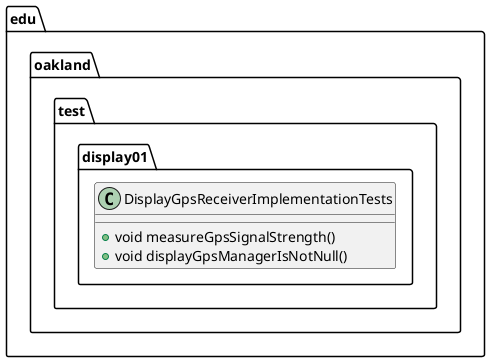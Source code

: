 @startuml DisplayGpsReceiverImplementationTests

package edu.oakland.test.display01 {
    class DisplayGpsReceiverImplementationTests {
        + void measureGpsSignalStrength()
        + void displayGpsManagerIsNotNull()
    }
}

@enduml
